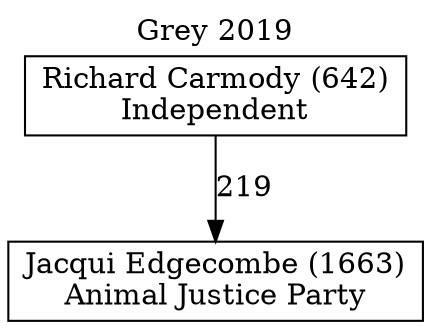 // House preference flow
digraph "Jacqui Edgecombe (1663)_Grey_2019" {
	graph [label="Grey 2019" labelloc=t mclimit=10]
	node [shape=box]
	"Jacqui Edgecombe (1663)" [label="Jacqui Edgecombe (1663)
Animal Justice Party"]
	"Richard Carmody (642)" [label="Richard Carmody (642)
Independent"]
	"Richard Carmody (642)" -> "Jacqui Edgecombe (1663)" [label=219]
}
